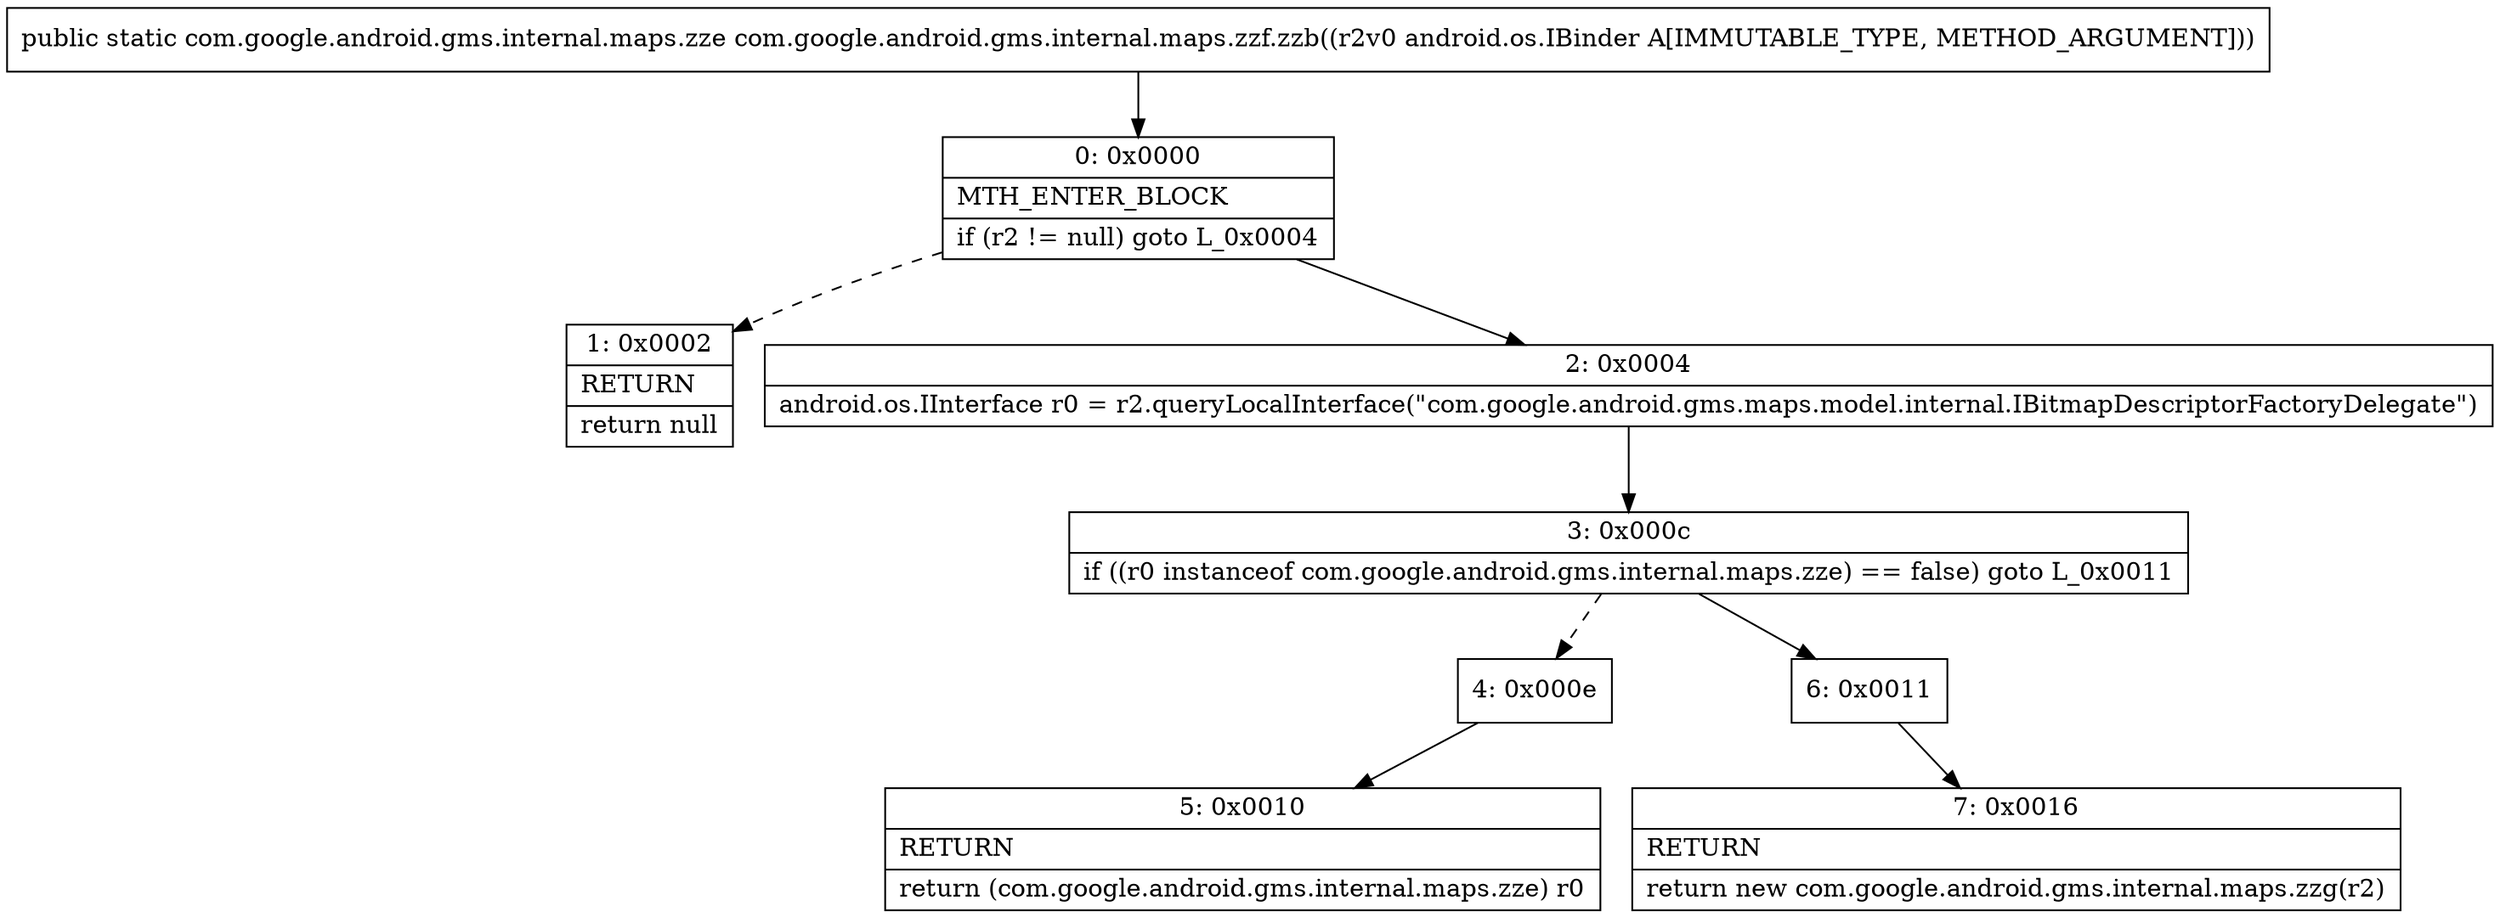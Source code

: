 digraph "CFG forcom.google.android.gms.internal.maps.zzf.zzb(Landroid\/os\/IBinder;)Lcom\/google\/android\/gms\/internal\/maps\/zze;" {
Node_0 [shape=record,label="{0\:\ 0x0000|MTH_ENTER_BLOCK\l|if (r2 != null) goto L_0x0004\l}"];
Node_1 [shape=record,label="{1\:\ 0x0002|RETURN\l|return null\l}"];
Node_2 [shape=record,label="{2\:\ 0x0004|android.os.IInterface r0 = r2.queryLocalInterface(\"com.google.android.gms.maps.model.internal.IBitmapDescriptorFactoryDelegate\")\l}"];
Node_3 [shape=record,label="{3\:\ 0x000c|if ((r0 instanceof com.google.android.gms.internal.maps.zze) == false) goto L_0x0011\l}"];
Node_4 [shape=record,label="{4\:\ 0x000e}"];
Node_5 [shape=record,label="{5\:\ 0x0010|RETURN\l|return (com.google.android.gms.internal.maps.zze) r0\l}"];
Node_6 [shape=record,label="{6\:\ 0x0011}"];
Node_7 [shape=record,label="{7\:\ 0x0016|RETURN\l|return new com.google.android.gms.internal.maps.zzg(r2)\l}"];
MethodNode[shape=record,label="{public static com.google.android.gms.internal.maps.zze com.google.android.gms.internal.maps.zzf.zzb((r2v0 android.os.IBinder A[IMMUTABLE_TYPE, METHOD_ARGUMENT])) }"];
MethodNode -> Node_0;
Node_0 -> Node_1[style=dashed];
Node_0 -> Node_2;
Node_2 -> Node_3;
Node_3 -> Node_4[style=dashed];
Node_3 -> Node_6;
Node_4 -> Node_5;
Node_6 -> Node_7;
}

